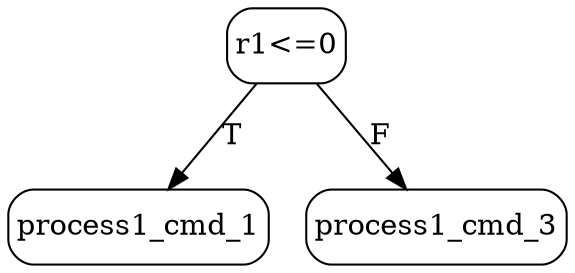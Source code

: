 // decision tree
digraph {
	1 [label=process1_cmd_1 margin="0.05,0.05" shape=box style=rounded]
	2 [label=process1_cmd_3 margin="0.05,0.05" shape=box style=rounded]
	0 [label="r1<=0" margin="0.05,0.05" shape=box style=rounded]
	0 -> 1 [label=T]
	0 -> 2 [label=F]
}
